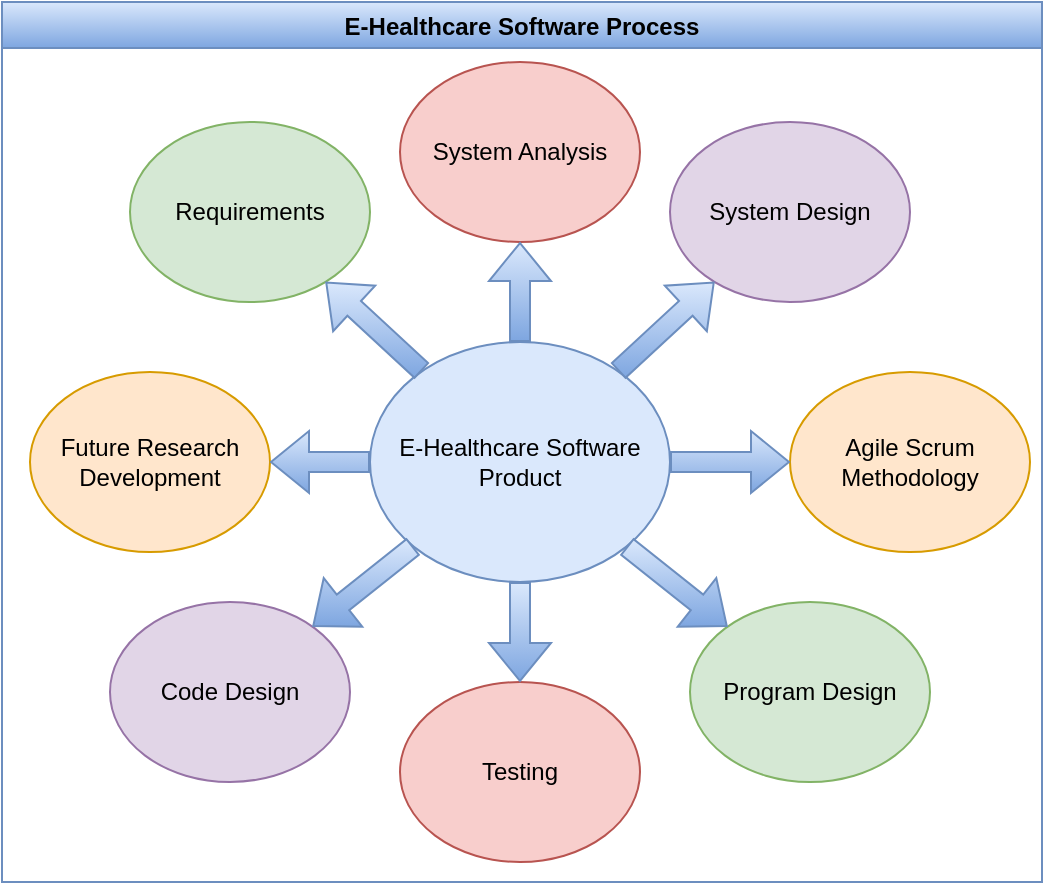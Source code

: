 <mxfile version="20.3.0" type="device"><diagram id="C5RBs43oDa-KdzZeNtuy" name="Page-1"><mxGraphModel dx="1093" dy="683" grid="1" gridSize="10" guides="1" tooltips="1" connect="1" arrows="1" fold="1" page="1" pageScale="1" pageWidth="827" pageHeight="1169" math="0" shadow="0"><root><mxCell id="WIyWlLk6GJQsqaUBKTNV-0"/><mxCell id="WIyWlLk6GJQsqaUBKTNV-1" parent="WIyWlLk6GJQsqaUBKTNV-0"/><mxCell id="45Ij9PVC6in7GdGJl0AI-1" value="E-Healthcare Software Process" style="swimlane;fillColor=#dae8fc;gradientColor=#7ea6e0;strokeColor=#6c8ebf;" vertex="1" parent="WIyWlLk6GJQsqaUBKTNV-1"><mxGeometry x="150" y="170" width="520" height="440" as="geometry"/></mxCell><mxCell id="45Ij9PVC6in7GdGJl0AI-0" value="E-Healthcare Software Product" style="ellipse;whiteSpace=wrap;html=1;fillColor=#dae8fc;strokeColor=#6c8ebf;" vertex="1" parent="45Ij9PVC6in7GdGJl0AI-1"><mxGeometry x="184" y="170" width="150" height="120" as="geometry"/></mxCell><mxCell id="45Ij9PVC6in7GdGJl0AI-3" value="Future Research Development" style="ellipse;whiteSpace=wrap;html=1;fillColor=#ffe6cc;strokeColor=#d79b00;" vertex="1" parent="45Ij9PVC6in7GdGJl0AI-1"><mxGeometry x="14" y="185" width="120" height="90" as="geometry"/></mxCell><mxCell id="45Ij9PVC6in7GdGJl0AI-10" value="System Design" style="ellipse;whiteSpace=wrap;html=1;fillColor=#e1d5e7;strokeColor=#9673a6;" vertex="1" parent="45Ij9PVC6in7GdGJl0AI-1"><mxGeometry x="334" y="60" width="120" height="90" as="geometry"/></mxCell><mxCell id="45Ij9PVC6in7GdGJl0AI-9" value="System Analysis" style="ellipse;whiteSpace=wrap;html=1;fillColor=#f8cecc;strokeColor=#b85450;" vertex="1" parent="45Ij9PVC6in7GdGJl0AI-1"><mxGeometry x="199" y="30" width="120" height="90" as="geometry"/></mxCell><mxCell id="45Ij9PVC6in7GdGJl0AI-8" value="Code Design" style="ellipse;whiteSpace=wrap;html=1;fillColor=#e1d5e7;strokeColor=#9673a6;" vertex="1" parent="45Ij9PVC6in7GdGJl0AI-1"><mxGeometry x="54" y="300" width="120" height="90" as="geometry"/></mxCell><mxCell id="45Ij9PVC6in7GdGJl0AI-7" value="Testing" style="ellipse;whiteSpace=wrap;html=1;fillColor=#f8cecc;strokeColor=#b85450;" vertex="1" parent="45Ij9PVC6in7GdGJl0AI-1"><mxGeometry x="199" y="340" width="120" height="90" as="geometry"/></mxCell><mxCell id="45Ij9PVC6in7GdGJl0AI-6" value="Program Design" style="ellipse;whiteSpace=wrap;html=1;fillColor=#d5e8d4;strokeColor=#82b366;" vertex="1" parent="45Ij9PVC6in7GdGJl0AI-1"><mxGeometry x="344" y="300" width="120" height="90" as="geometry"/></mxCell><mxCell id="45Ij9PVC6in7GdGJl0AI-5" value="Agile Scrum Methodology" style="ellipse;whiteSpace=wrap;html=1;fillColor=#ffe6cc;strokeColor=#d79b00;" vertex="1" parent="45Ij9PVC6in7GdGJl0AI-1"><mxGeometry x="394" y="185" width="120" height="90" as="geometry"/></mxCell><mxCell id="45Ij9PVC6in7GdGJl0AI-4" value="Requirements" style="ellipse;whiteSpace=wrap;html=1;fillColor=#d5e8d4;strokeColor=#82b366;" vertex="1" parent="45Ij9PVC6in7GdGJl0AI-1"><mxGeometry x="64" y="60" width="120" height="90" as="geometry"/></mxCell><mxCell id="45Ij9PVC6in7GdGJl0AI-11" value="" style="shape=flexArrow;endArrow=classic;html=1;rounded=0;fillColor=#dae8fc;gradientColor=#7ea6e0;strokeColor=#6c8ebf;" edge="1" parent="45Ij9PVC6in7GdGJl0AI-1" source="45Ij9PVC6in7GdGJl0AI-0" target="45Ij9PVC6in7GdGJl0AI-4"><mxGeometry width="50" height="50" relative="1" as="geometry"><mxPoint x="174" y="180" as="sourcePoint"/><mxPoint x="224" y="130" as="targetPoint"/></mxGeometry></mxCell><mxCell id="45Ij9PVC6in7GdGJl0AI-12" value="" style="shape=flexArrow;endArrow=classic;html=1;rounded=0;fillColor=#dae8fc;gradientColor=#7ea6e0;strokeColor=#6c8ebf;" edge="1" parent="45Ij9PVC6in7GdGJl0AI-1" source="45Ij9PVC6in7GdGJl0AI-0" target="45Ij9PVC6in7GdGJl0AI-3"><mxGeometry width="50" height="50" relative="1" as="geometry"><mxPoint x="134" y="250" as="sourcePoint"/><mxPoint x="184" y="200" as="targetPoint"/></mxGeometry></mxCell><mxCell id="45Ij9PVC6in7GdGJl0AI-13" value="" style="shape=flexArrow;endArrow=classic;html=1;rounded=0;fillColor=#dae8fc;gradientColor=#7ea6e0;strokeColor=#6c8ebf;" edge="1" parent="45Ij9PVC6in7GdGJl0AI-1" source="45Ij9PVC6in7GdGJl0AI-0" target="45Ij9PVC6in7GdGJl0AI-8"><mxGeometry width="50" height="50" relative="1" as="geometry"><mxPoint x="154" y="320" as="sourcePoint"/><mxPoint x="204" y="270" as="targetPoint"/></mxGeometry></mxCell><mxCell id="45Ij9PVC6in7GdGJl0AI-14" value="" style="shape=flexArrow;endArrow=classic;html=1;rounded=0;fillColor=#dae8fc;strokeColor=#6c8ebf;gradientColor=#7ea6e0;" edge="1" parent="45Ij9PVC6in7GdGJl0AI-1" source="45Ij9PVC6in7GdGJl0AI-0" target="45Ij9PVC6in7GdGJl0AI-9"><mxGeometry width="50" height="50" relative="1" as="geometry"><mxPoint x="264" y="160" as="sourcePoint"/><mxPoint x="314" y="110" as="targetPoint"/></mxGeometry></mxCell><mxCell id="45Ij9PVC6in7GdGJl0AI-15" value="" style="shape=flexArrow;endArrow=classic;html=1;rounded=0;fillColor=#dae8fc;strokeColor=#6c8ebf;gradientColor=#7ea6e0;" edge="1" parent="45Ij9PVC6in7GdGJl0AI-1" source="45Ij9PVC6in7GdGJl0AI-0" target="45Ij9PVC6in7GdGJl0AI-10"><mxGeometry width="50" height="50" relative="1" as="geometry"><mxPoint x="344" y="200" as="sourcePoint"/><mxPoint x="394" y="150" as="targetPoint"/></mxGeometry></mxCell><mxCell id="45Ij9PVC6in7GdGJl0AI-16" value="" style="shape=flexArrow;endArrow=classic;html=1;rounded=0;fillColor=#dae8fc;gradientColor=#7ea6e0;strokeColor=#6c8ebf;" edge="1" parent="45Ij9PVC6in7GdGJl0AI-1" source="45Ij9PVC6in7GdGJl0AI-0" target="45Ij9PVC6in7GdGJl0AI-5"><mxGeometry width="50" height="50" relative="1" as="geometry"><mxPoint x="344" y="260" as="sourcePoint"/><mxPoint x="394" y="210" as="targetPoint"/></mxGeometry></mxCell><mxCell id="45Ij9PVC6in7GdGJl0AI-17" value="" style="shape=flexArrow;endArrow=classic;html=1;rounded=0;fillColor=#dae8fc;gradientColor=#7ea6e0;strokeColor=#6c8ebf;" edge="1" parent="45Ij9PVC6in7GdGJl0AI-1" source="45Ij9PVC6in7GdGJl0AI-0" target="45Ij9PVC6in7GdGJl0AI-6"><mxGeometry width="50" height="50" relative="1" as="geometry"><mxPoint x="314" y="330" as="sourcePoint"/><mxPoint x="364" y="280" as="targetPoint"/></mxGeometry></mxCell><mxCell id="45Ij9PVC6in7GdGJl0AI-18" value="" style="shape=flexArrow;endArrow=classic;html=1;rounded=0;fillColor=#dae8fc;gradientColor=#7ea6e0;strokeColor=#6c8ebf;" edge="1" parent="45Ij9PVC6in7GdGJl0AI-1" source="45Ij9PVC6in7GdGJl0AI-0" target="45Ij9PVC6in7GdGJl0AI-7"><mxGeometry width="50" height="50" relative="1" as="geometry"><mxPoint x="194" y="340" as="sourcePoint"/><mxPoint x="244" y="290" as="targetPoint"/></mxGeometry></mxCell></root></mxGraphModel></diagram></mxfile>